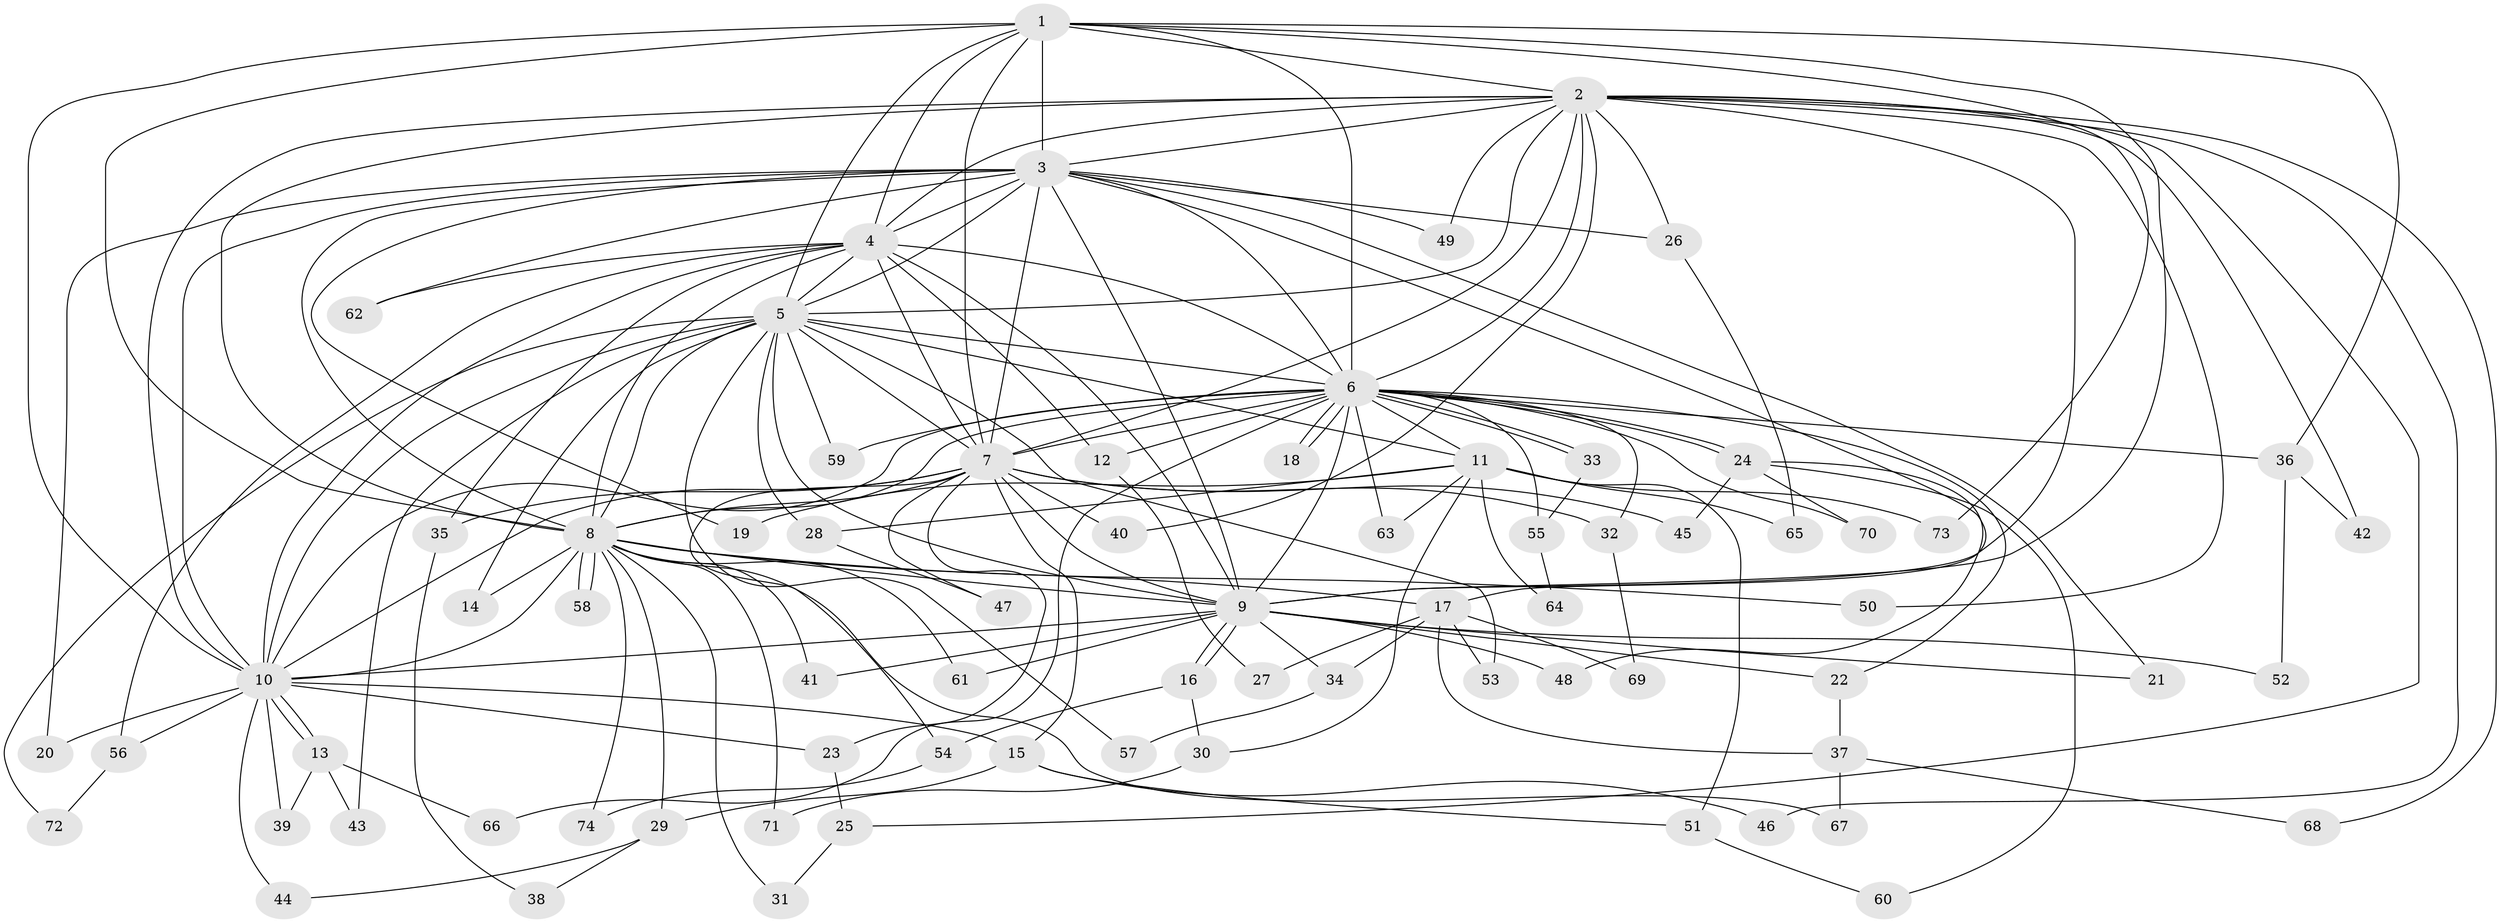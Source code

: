 // coarse degree distribution, {12: 0.017857142857142856, 14: 0.03571428571428571, 21: 0.017857142857142856, 29: 0.017857142857142856, 18: 0.017857142857142856, 13: 0.017857142857142856, 10: 0.017857142857142856, 3: 0.25, 4: 0.07142857142857142, 2: 0.48214285714285715, 6: 0.03571428571428571, 7: 0.017857142857142856}
// Generated by graph-tools (version 1.1) at 2025/23/03/03/25 07:23:45]
// undirected, 74 vertices, 173 edges
graph export_dot {
graph [start="1"]
  node [color=gray90,style=filled];
  1;
  2;
  3;
  4;
  5;
  6;
  7;
  8;
  9;
  10;
  11;
  12;
  13;
  14;
  15;
  16;
  17;
  18;
  19;
  20;
  21;
  22;
  23;
  24;
  25;
  26;
  27;
  28;
  29;
  30;
  31;
  32;
  33;
  34;
  35;
  36;
  37;
  38;
  39;
  40;
  41;
  42;
  43;
  44;
  45;
  46;
  47;
  48;
  49;
  50;
  51;
  52;
  53;
  54;
  55;
  56;
  57;
  58;
  59;
  60;
  61;
  62;
  63;
  64;
  65;
  66;
  67;
  68;
  69;
  70;
  71;
  72;
  73;
  74;
  1 -- 2;
  1 -- 3;
  1 -- 4;
  1 -- 5;
  1 -- 6;
  1 -- 7;
  1 -- 8;
  1 -- 9;
  1 -- 10;
  1 -- 36;
  1 -- 73;
  2 -- 3;
  2 -- 4;
  2 -- 5;
  2 -- 6;
  2 -- 7;
  2 -- 8;
  2 -- 9;
  2 -- 10;
  2 -- 25;
  2 -- 26;
  2 -- 40;
  2 -- 42;
  2 -- 46;
  2 -- 49;
  2 -- 50;
  2 -- 68;
  3 -- 4;
  3 -- 5;
  3 -- 6;
  3 -- 7;
  3 -- 8;
  3 -- 9;
  3 -- 10;
  3 -- 17;
  3 -- 19;
  3 -- 20;
  3 -- 21;
  3 -- 26;
  3 -- 49;
  3 -- 62;
  4 -- 5;
  4 -- 6;
  4 -- 7;
  4 -- 8;
  4 -- 9;
  4 -- 10;
  4 -- 12;
  4 -- 35;
  4 -- 56;
  4 -- 62;
  5 -- 6;
  5 -- 7;
  5 -- 8;
  5 -- 9;
  5 -- 10;
  5 -- 11;
  5 -- 14;
  5 -- 28;
  5 -- 43;
  5 -- 53;
  5 -- 57;
  5 -- 59;
  5 -- 72;
  6 -- 7;
  6 -- 8;
  6 -- 9;
  6 -- 10;
  6 -- 11;
  6 -- 12;
  6 -- 18;
  6 -- 18;
  6 -- 22;
  6 -- 24;
  6 -- 24;
  6 -- 32;
  6 -- 33;
  6 -- 33;
  6 -- 36;
  6 -- 55;
  6 -- 59;
  6 -- 63;
  6 -- 66;
  6 -- 70;
  7 -- 8;
  7 -- 9;
  7 -- 10;
  7 -- 15;
  7 -- 23;
  7 -- 32;
  7 -- 35;
  7 -- 40;
  7 -- 45;
  7 -- 47;
  7 -- 54;
  8 -- 9;
  8 -- 10;
  8 -- 14;
  8 -- 17;
  8 -- 29;
  8 -- 31;
  8 -- 41;
  8 -- 50;
  8 -- 58;
  8 -- 58;
  8 -- 61;
  8 -- 67;
  8 -- 71;
  8 -- 74;
  9 -- 10;
  9 -- 16;
  9 -- 16;
  9 -- 21;
  9 -- 22;
  9 -- 34;
  9 -- 41;
  9 -- 48;
  9 -- 52;
  9 -- 61;
  10 -- 13;
  10 -- 13;
  10 -- 15;
  10 -- 20;
  10 -- 23;
  10 -- 39;
  10 -- 44;
  10 -- 56;
  11 -- 19;
  11 -- 28;
  11 -- 30;
  11 -- 51;
  11 -- 63;
  11 -- 64;
  11 -- 65;
  11 -- 73;
  12 -- 27;
  13 -- 39;
  13 -- 43;
  13 -- 66;
  15 -- 29;
  15 -- 46;
  15 -- 51;
  16 -- 30;
  16 -- 54;
  17 -- 27;
  17 -- 34;
  17 -- 37;
  17 -- 53;
  17 -- 69;
  22 -- 37;
  23 -- 25;
  24 -- 45;
  24 -- 48;
  24 -- 60;
  24 -- 70;
  25 -- 31;
  26 -- 65;
  28 -- 47;
  29 -- 38;
  29 -- 44;
  30 -- 71;
  32 -- 69;
  33 -- 55;
  34 -- 57;
  35 -- 38;
  36 -- 42;
  36 -- 52;
  37 -- 67;
  37 -- 68;
  51 -- 60;
  54 -- 74;
  55 -- 64;
  56 -- 72;
}

